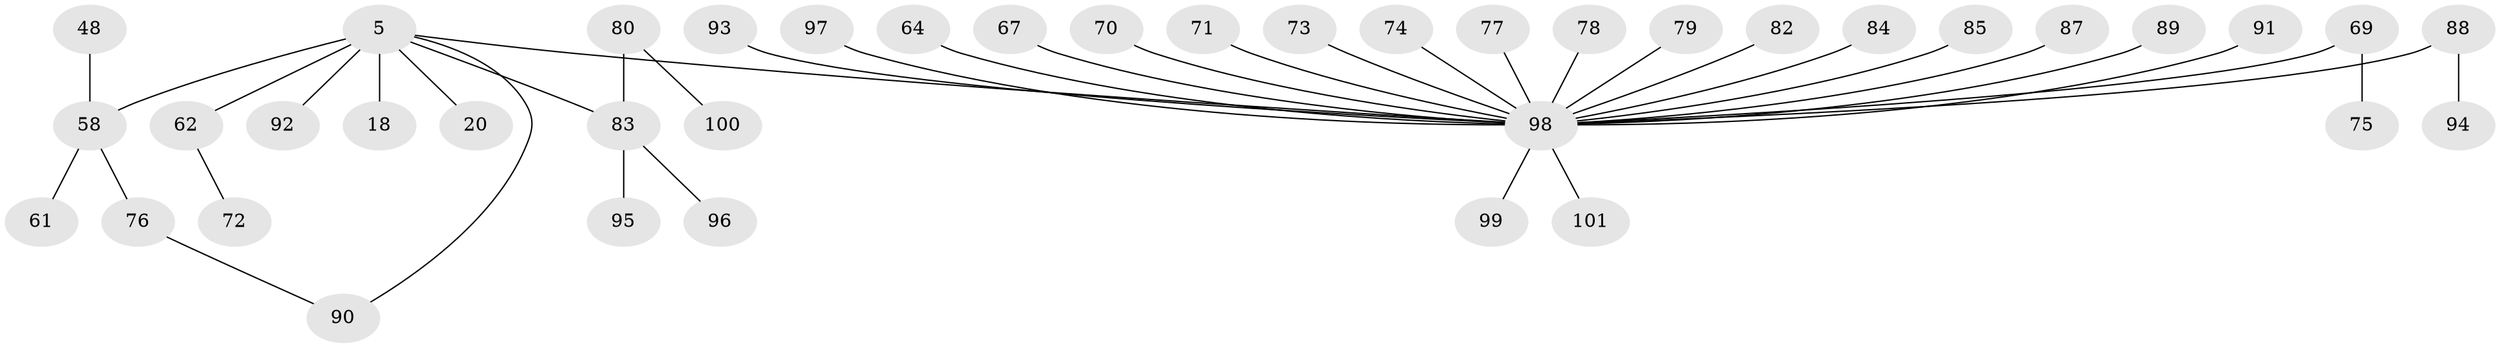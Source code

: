 // original degree distribution, {4: 0.0594059405940594, 11: 0.009900990099009901, 5: 0.0297029702970297, 3: 0.09900990099009901, 9: 0.019801980198019802, 2: 0.1485148514851485, 1: 0.6138613861386139, 6: 0.009900990099009901, 8: 0.009900990099009901}
// Generated by graph-tools (version 1.1) at 2025/50/03/04/25 21:50:31]
// undirected, 40 vertices, 40 edges
graph export_dot {
graph [start="1"]
  node [color=gray90,style=filled];
  5;
  18;
  20;
  48;
  58 [super="+31"];
  61;
  62;
  64;
  67;
  69;
  70;
  71;
  72;
  73;
  74;
  75;
  76 [super="+68"];
  77;
  78;
  79;
  80 [super="+55+66"];
  82;
  83 [super="+21+32+41+56"];
  84;
  85;
  87;
  88;
  89;
  90 [super="+65"];
  91;
  92;
  93;
  94;
  95;
  96;
  97;
  98 [super="+4+12+1+39+8+7+11+15+53+33+47+17+23+28+49+35+36+38+44+81+45+46+51+52+86+54+57+59+60+63"];
  99;
  100;
  101;
  5 -- 18;
  5 -- 20;
  5 -- 58 [weight=2];
  5 -- 62;
  5 -- 92;
  5 -- 98;
  5 -- 83;
  5 -- 90;
  48 -- 58;
  58 -- 61;
  58 -- 76;
  62 -- 72;
  64 -- 98;
  67 -- 98;
  69 -- 75;
  69 -- 98;
  70 -- 98;
  71 -- 98;
  73 -- 98;
  74 -- 98;
  76 -- 90;
  77 -- 98;
  78 -- 98;
  79 -- 98;
  80 -- 100;
  80 -- 83;
  82 -- 98;
  83 -- 95;
  83 -- 96;
  84 -- 98;
  85 -- 98;
  87 -- 98;
  88 -- 94;
  88 -- 98;
  89 -- 98;
  91 -- 98;
  93 -- 98;
  97 -- 98;
  98 -- 99;
  98 -- 101;
}
